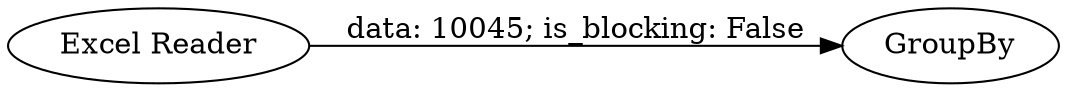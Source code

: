 digraph {
	"-4264794369769435048_32" [label="Excel Reader"]
	"-4264794369769435048_31" [label=GroupBy]
	"-4264794369769435048_32" -> "-4264794369769435048_31" [label="data: 10045; is_blocking: False"]
	rankdir=LR
}
